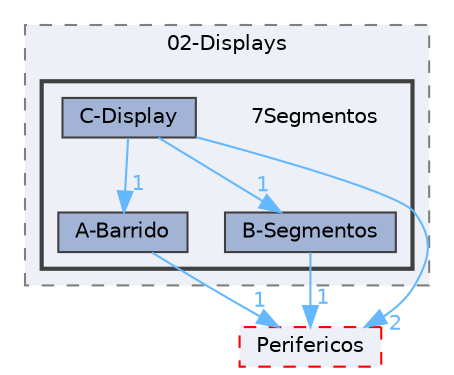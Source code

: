 digraph "E:/Agustin/Escritorio/MCUexpresso/KitLPC845-C++/src/Drivers/Hardware/02-Displays/7Segmentos"
{
 // LATEX_PDF_SIZE
  bgcolor="transparent";
  edge [fontname=Helvetica,fontsize=10,labelfontname=Helvetica,labelfontsize=10];
  node [fontname=Helvetica,fontsize=10,shape=box,height=0.2,width=0.4];
  compound=true
  subgraph clusterdir_c4fcbf4036a59f61a759d54182057cf5 {
    graph [ bgcolor="#edf0f7", pencolor="grey50", label="02-Displays", fontname=Helvetica,fontsize=10 style="filled,dashed", URL="dir_c4fcbf4036a59f61a759d54182057cf5.html",tooltip=""]
  subgraph clusterdir_6f52b4b1ba388d7141328ee2524c9948 {
    graph [ bgcolor="#edf0f7", pencolor="grey25", label="", fontname=Helvetica,fontsize=10 style="filled,bold", URL="dir_6f52b4b1ba388d7141328ee2524c9948.html",tooltip=""]
    dir_6f52b4b1ba388d7141328ee2524c9948 [shape=plaintext, label="7Segmentos"];
  dir_93c1535c6de2115d9cd14b39863781e6 [label="A-Barrido", fillcolor="#a2b4d6", color="grey25", style="filled", URL="dir_93c1535c6de2115d9cd14b39863781e6.html",tooltip=""];
  dir_fb9c8ddf1ff5f1fb8933c3c3d558ac9f [label="B-Segmentos", fillcolor="#a2b4d6", color="grey25", style="filled", URL="dir_fb9c8ddf1ff5f1fb8933c3c3d558ac9f.html",tooltip=""];
  dir_20af0994fb693dc5751fd7ccd0f3c11d [label="C-Display", fillcolor="#a2b4d6", color="grey25", style="filled", URL="dir_20af0994fb693dc5751fd7ccd0f3c11d.html",tooltip=""];
  }
  }
  dir_fddceb55b13f36ba841fc9095bbfed65 [label="Perifericos", fillcolor="#edf0f7", color="red", style="filled,dashed", URL="dir_fddceb55b13f36ba841fc9095bbfed65.html",tooltip=""];
  dir_93c1535c6de2115d9cd14b39863781e6->dir_fddceb55b13f36ba841fc9095bbfed65 [headlabel="1", labeldistance=1.5 headhref="dir_000023_000031.html" href="dir_000023_000031.html" color="steelblue1" fontcolor="steelblue1"];
  dir_fb9c8ddf1ff5f1fb8933c3c3d558ac9f->dir_fddceb55b13f36ba841fc9095bbfed65 [headlabel="1", labeldistance=1.5 headhref="dir_000024_000031.html" href="dir_000024_000031.html" color="steelblue1" fontcolor="steelblue1"];
  dir_20af0994fb693dc5751fd7ccd0f3c11d->dir_93c1535c6de2115d9cd14b39863781e6 [headlabel="1", labeldistance=1.5 headhref="dir_000025_000023.html" href="dir_000025_000023.html" color="steelblue1" fontcolor="steelblue1"];
  dir_20af0994fb693dc5751fd7ccd0f3c11d->dir_fb9c8ddf1ff5f1fb8933c3c3d558ac9f [headlabel="1", labeldistance=1.5 headhref="dir_000025_000024.html" href="dir_000025_000024.html" color="steelblue1" fontcolor="steelblue1"];
  dir_20af0994fb693dc5751fd7ccd0f3c11d->dir_fddceb55b13f36ba841fc9095bbfed65 [headlabel="2", labeldistance=1.5 headhref="dir_000025_000031.html" href="dir_000025_000031.html" color="steelblue1" fontcolor="steelblue1"];
}
